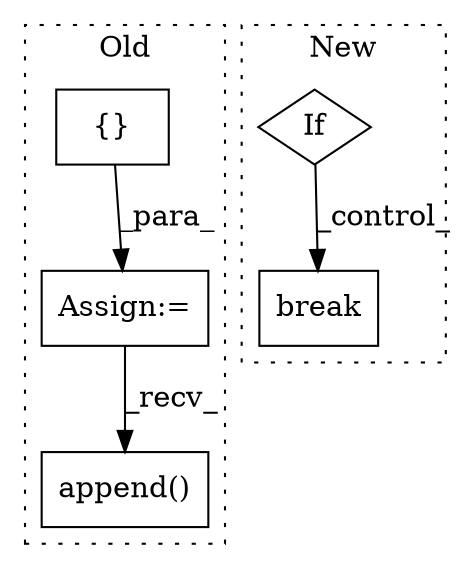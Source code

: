 digraph G {
subgraph cluster0 {
1 [label="append()" a="75" s="4884,4918" l="26,1" shape="box"];
4 [label="{}" a="59" s="4719,4719" l="2,1" shape="box"];
5 [label="Assign:=" a="68" s="4716" l="3" shape="box"];
label = "Old";
style="dotted";
}
subgraph cluster1 {
2 [label="break" a="94" s="5074" l="5" shape="box"];
3 [label="If" a="96" s="5040" l="3" shape="diamond"];
label = "New";
style="dotted";
}
3 -> 2 [label="_control_"];
4 -> 5 [label="_para_"];
5 -> 1 [label="_recv_"];
}